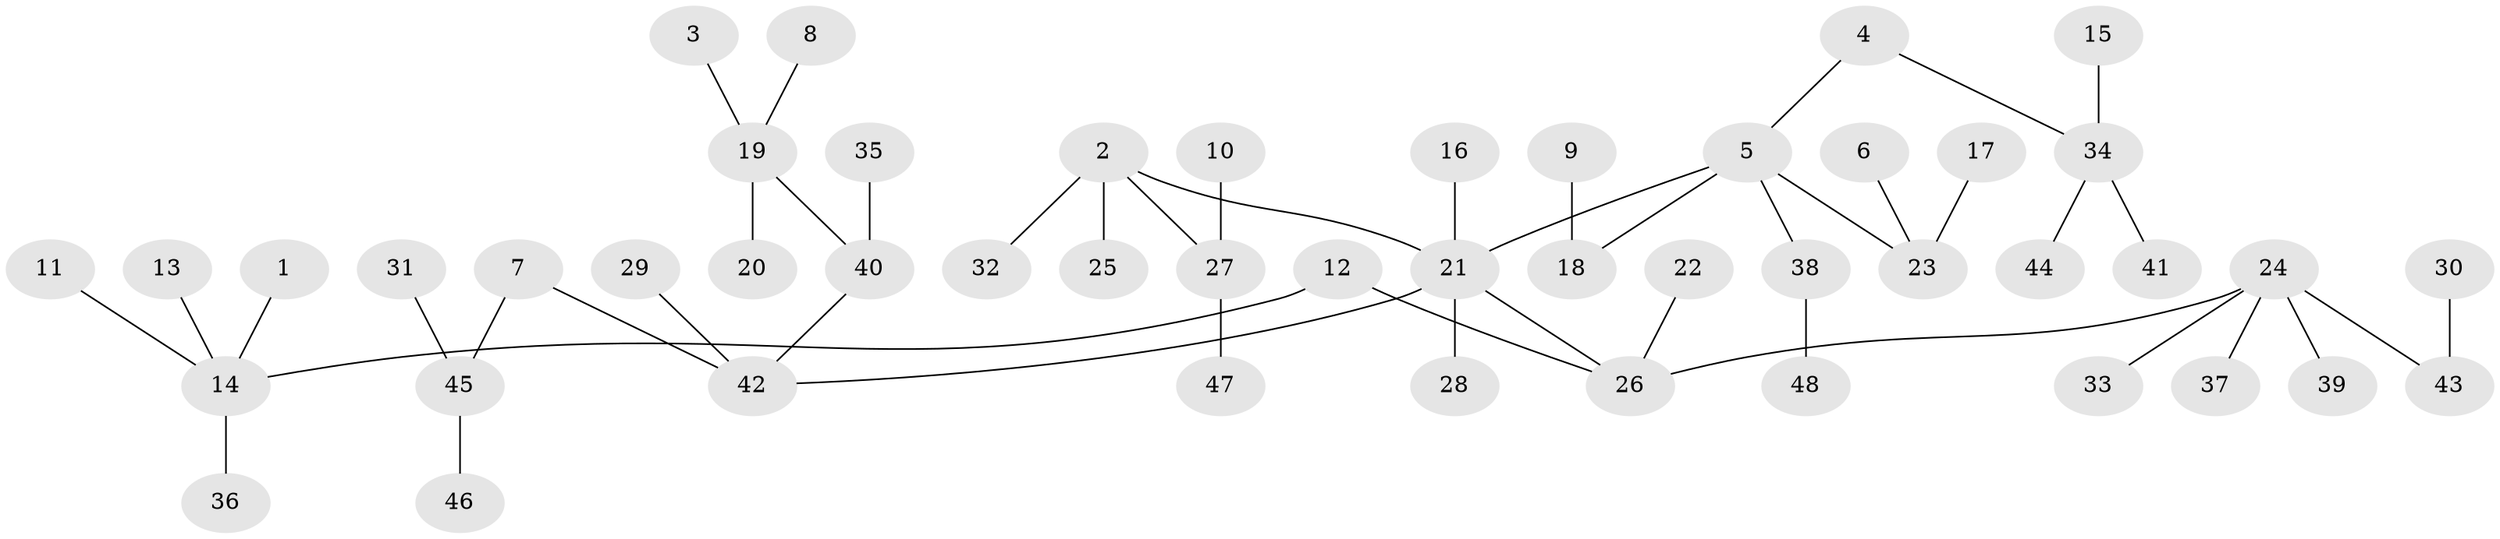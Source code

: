 // original degree distribution, {3: 0.16666666666666666, 5: 0.0625, 7: 0.010416666666666666, 2: 0.20833333333333334, 4: 0.041666666666666664, 1: 0.5104166666666666}
// Generated by graph-tools (version 1.1) at 2025/26/03/09/25 03:26:31]
// undirected, 48 vertices, 47 edges
graph export_dot {
graph [start="1"]
  node [color=gray90,style=filled];
  1;
  2;
  3;
  4;
  5;
  6;
  7;
  8;
  9;
  10;
  11;
  12;
  13;
  14;
  15;
  16;
  17;
  18;
  19;
  20;
  21;
  22;
  23;
  24;
  25;
  26;
  27;
  28;
  29;
  30;
  31;
  32;
  33;
  34;
  35;
  36;
  37;
  38;
  39;
  40;
  41;
  42;
  43;
  44;
  45;
  46;
  47;
  48;
  1 -- 14 [weight=1.0];
  2 -- 21 [weight=1.0];
  2 -- 25 [weight=1.0];
  2 -- 27 [weight=1.0];
  2 -- 32 [weight=1.0];
  3 -- 19 [weight=1.0];
  4 -- 5 [weight=1.0];
  4 -- 34 [weight=1.0];
  5 -- 18 [weight=1.0];
  5 -- 21 [weight=1.0];
  5 -- 23 [weight=1.0];
  5 -- 38 [weight=1.0];
  6 -- 23 [weight=1.0];
  7 -- 42 [weight=1.0];
  7 -- 45 [weight=1.0];
  8 -- 19 [weight=1.0];
  9 -- 18 [weight=1.0];
  10 -- 27 [weight=1.0];
  11 -- 14 [weight=1.0];
  12 -- 14 [weight=1.0];
  12 -- 26 [weight=1.0];
  13 -- 14 [weight=1.0];
  14 -- 36 [weight=1.0];
  15 -- 34 [weight=1.0];
  16 -- 21 [weight=1.0];
  17 -- 23 [weight=1.0];
  19 -- 20 [weight=1.0];
  19 -- 40 [weight=1.0];
  21 -- 26 [weight=1.0];
  21 -- 28 [weight=1.0];
  21 -- 42 [weight=1.0];
  22 -- 26 [weight=1.0];
  24 -- 26 [weight=1.0];
  24 -- 33 [weight=1.0];
  24 -- 37 [weight=1.0];
  24 -- 39 [weight=1.0];
  24 -- 43 [weight=1.0];
  27 -- 47 [weight=1.0];
  29 -- 42 [weight=1.0];
  30 -- 43 [weight=1.0];
  31 -- 45 [weight=1.0];
  34 -- 41 [weight=1.0];
  34 -- 44 [weight=1.0];
  35 -- 40 [weight=1.0];
  38 -- 48 [weight=1.0];
  40 -- 42 [weight=1.0];
  45 -- 46 [weight=1.0];
}
